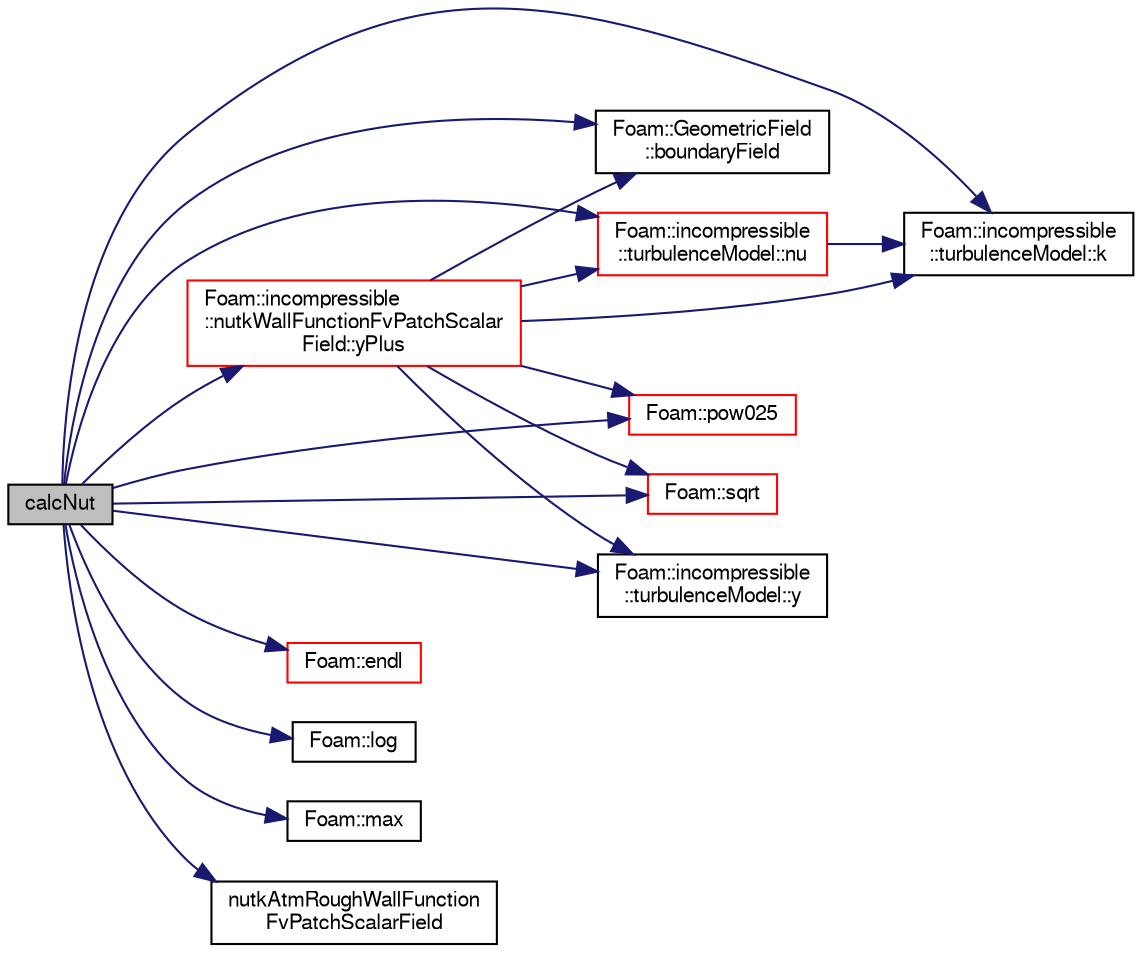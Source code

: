 digraph "calcNut"
{
  bgcolor="transparent";
  edge [fontname="FreeSans",fontsize="10",labelfontname="FreeSans",labelfontsize="10"];
  node [fontname="FreeSans",fontsize="10",shape=record];
  rankdir="LR";
  Node20 [label="calcNut",height=0.2,width=0.4,color="black", fillcolor="grey75", style="filled", fontcolor="black"];
  Node20 -> Node21 [color="midnightblue",fontsize="10",style="solid",fontname="FreeSans"];
  Node21 [label="Foam::GeometricField\l::boundaryField",height=0.2,width=0.4,color="black",URL="$a22434.html#a3c6c1a789b48ea0c5e8bff64f9c14f2d",tooltip="Return reference to GeometricBoundaryField. "];
  Node20 -> Node22 [color="midnightblue",fontsize="10",style="solid",fontname="FreeSans"];
  Node22 [label="Foam::endl",height=0.2,width=0.4,color="red",URL="$a21124.html#a2db8fe02a0d3909e9351bb4275b23ce4",tooltip="Add newline and flush stream. "];
  Node20 -> Node24 [color="midnightblue",fontsize="10",style="solid",fontname="FreeSans"];
  Node24 [label="Foam::incompressible\l::turbulenceModel::k",height=0.2,width=0.4,color="black",URL="$a31102.html#a513c40f9ed37e2baed10984c3c4c57a9",tooltip="Return the turbulence kinetic energy. "];
  Node20 -> Node25 [color="midnightblue",fontsize="10",style="solid",fontname="FreeSans"];
  Node25 [label="Foam::log",height=0.2,width=0.4,color="black",URL="$a21124.html#a6e89590da9859ad497977e08f110d4b5"];
  Node20 -> Node26 [color="midnightblue",fontsize="10",style="solid",fontname="FreeSans"];
  Node26 [label="Foam::max",height=0.2,width=0.4,color="black",URL="$a21124.html#ac993e906cf2774ae77e666bc24e81733"];
  Node20 -> Node27 [color="midnightblue",fontsize="10",style="solid",fontname="FreeSans"];
  Node27 [label="Foam::incompressible\l::turbulenceModel::nu",height=0.2,width=0.4,color="red",URL="$a31102.html#aa739f3daeda1884fecc84f2b36a24021",tooltip="Return the laminar viscosity. "];
  Node27 -> Node24 [color="midnightblue",fontsize="10",style="solid",fontname="FreeSans"];
  Node20 -> Node384 [color="midnightblue",fontsize="10",style="solid",fontname="FreeSans"];
  Node384 [label="nutkAtmRoughWallFunction\lFvPatchScalarField",height=0.2,width=0.4,color="black",URL="$a30974.html#a070e0633ebf21fc704df371194dc3397",tooltip="Construct from patch and internal field. "];
  Node20 -> Node385 [color="midnightblue",fontsize="10",style="solid",fontname="FreeSans"];
  Node385 [label="Foam::pow025",height=0.2,width=0.4,color="red",URL="$a21124.html#af8d7dc24dfce32ee37c1210e616966e1"];
  Node20 -> Node386 [color="midnightblue",fontsize="10",style="solid",fontname="FreeSans"];
  Node386 [label="Foam::sqrt",height=0.2,width=0.4,color="red",URL="$a21124.html#a8616bd62eebf2342a80222fecb1bda71"];
  Node20 -> Node387 [color="midnightblue",fontsize="10",style="solid",fontname="FreeSans"];
  Node387 [label="Foam::incompressible\l::turbulenceModel::y",height=0.2,width=0.4,color="black",URL="$a31102.html#a152c527a6b3137685b03893a7a3a73eb",tooltip="Return the near wall distances. "];
  Node20 -> Node388 [color="midnightblue",fontsize="10",style="solid",fontname="FreeSans"];
  Node388 [label="Foam::incompressible\l::nutkWallFunctionFvPatchScalar\lField::yPlus",height=0.2,width=0.4,color="red",URL="$a30982.html#a0de83d05eb8aabc5f8cf747584ef03c3",tooltip="Calculate and return the yPlus at the boundary. "];
  Node388 -> Node387 [color="midnightblue",fontsize="10",style="solid",fontname="FreeSans"];
  Node388 -> Node24 [color="midnightblue",fontsize="10",style="solid",fontname="FreeSans"];
  Node388 -> Node21 [color="midnightblue",fontsize="10",style="solid",fontname="FreeSans"];
  Node388 -> Node27 [color="midnightblue",fontsize="10",style="solid",fontname="FreeSans"];
  Node388 -> Node385 [color="midnightblue",fontsize="10",style="solid",fontname="FreeSans"];
  Node388 -> Node386 [color="midnightblue",fontsize="10",style="solid",fontname="FreeSans"];
}
